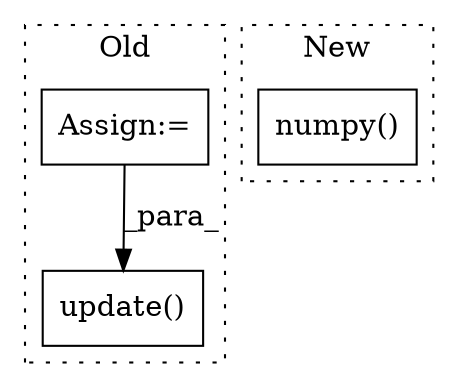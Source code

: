 digraph G {
subgraph cluster0 {
1 [label="update()" a="75" s="13654,13683" l="25,1" shape="box"];
3 [label="Assign:=" a="68" s="13627" l="3" shape="box"];
label = "Old";
style="dotted";
}
subgraph cluster1 {
2 [label="numpy()" a="75" s="10347" l="15" shape="box"];
label = "New";
style="dotted";
}
3 -> 1 [label="_para_"];
}